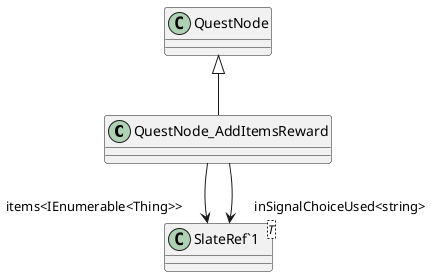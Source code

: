 @startuml
class QuestNode_AddItemsReward {
}
class "SlateRef`1"<T> {
}
QuestNode <|-- QuestNode_AddItemsReward
QuestNode_AddItemsReward --> "items<IEnumerable<Thing>>" "SlateRef`1"
QuestNode_AddItemsReward --> "inSignalChoiceUsed<string>" "SlateRef`1"
@enduml
